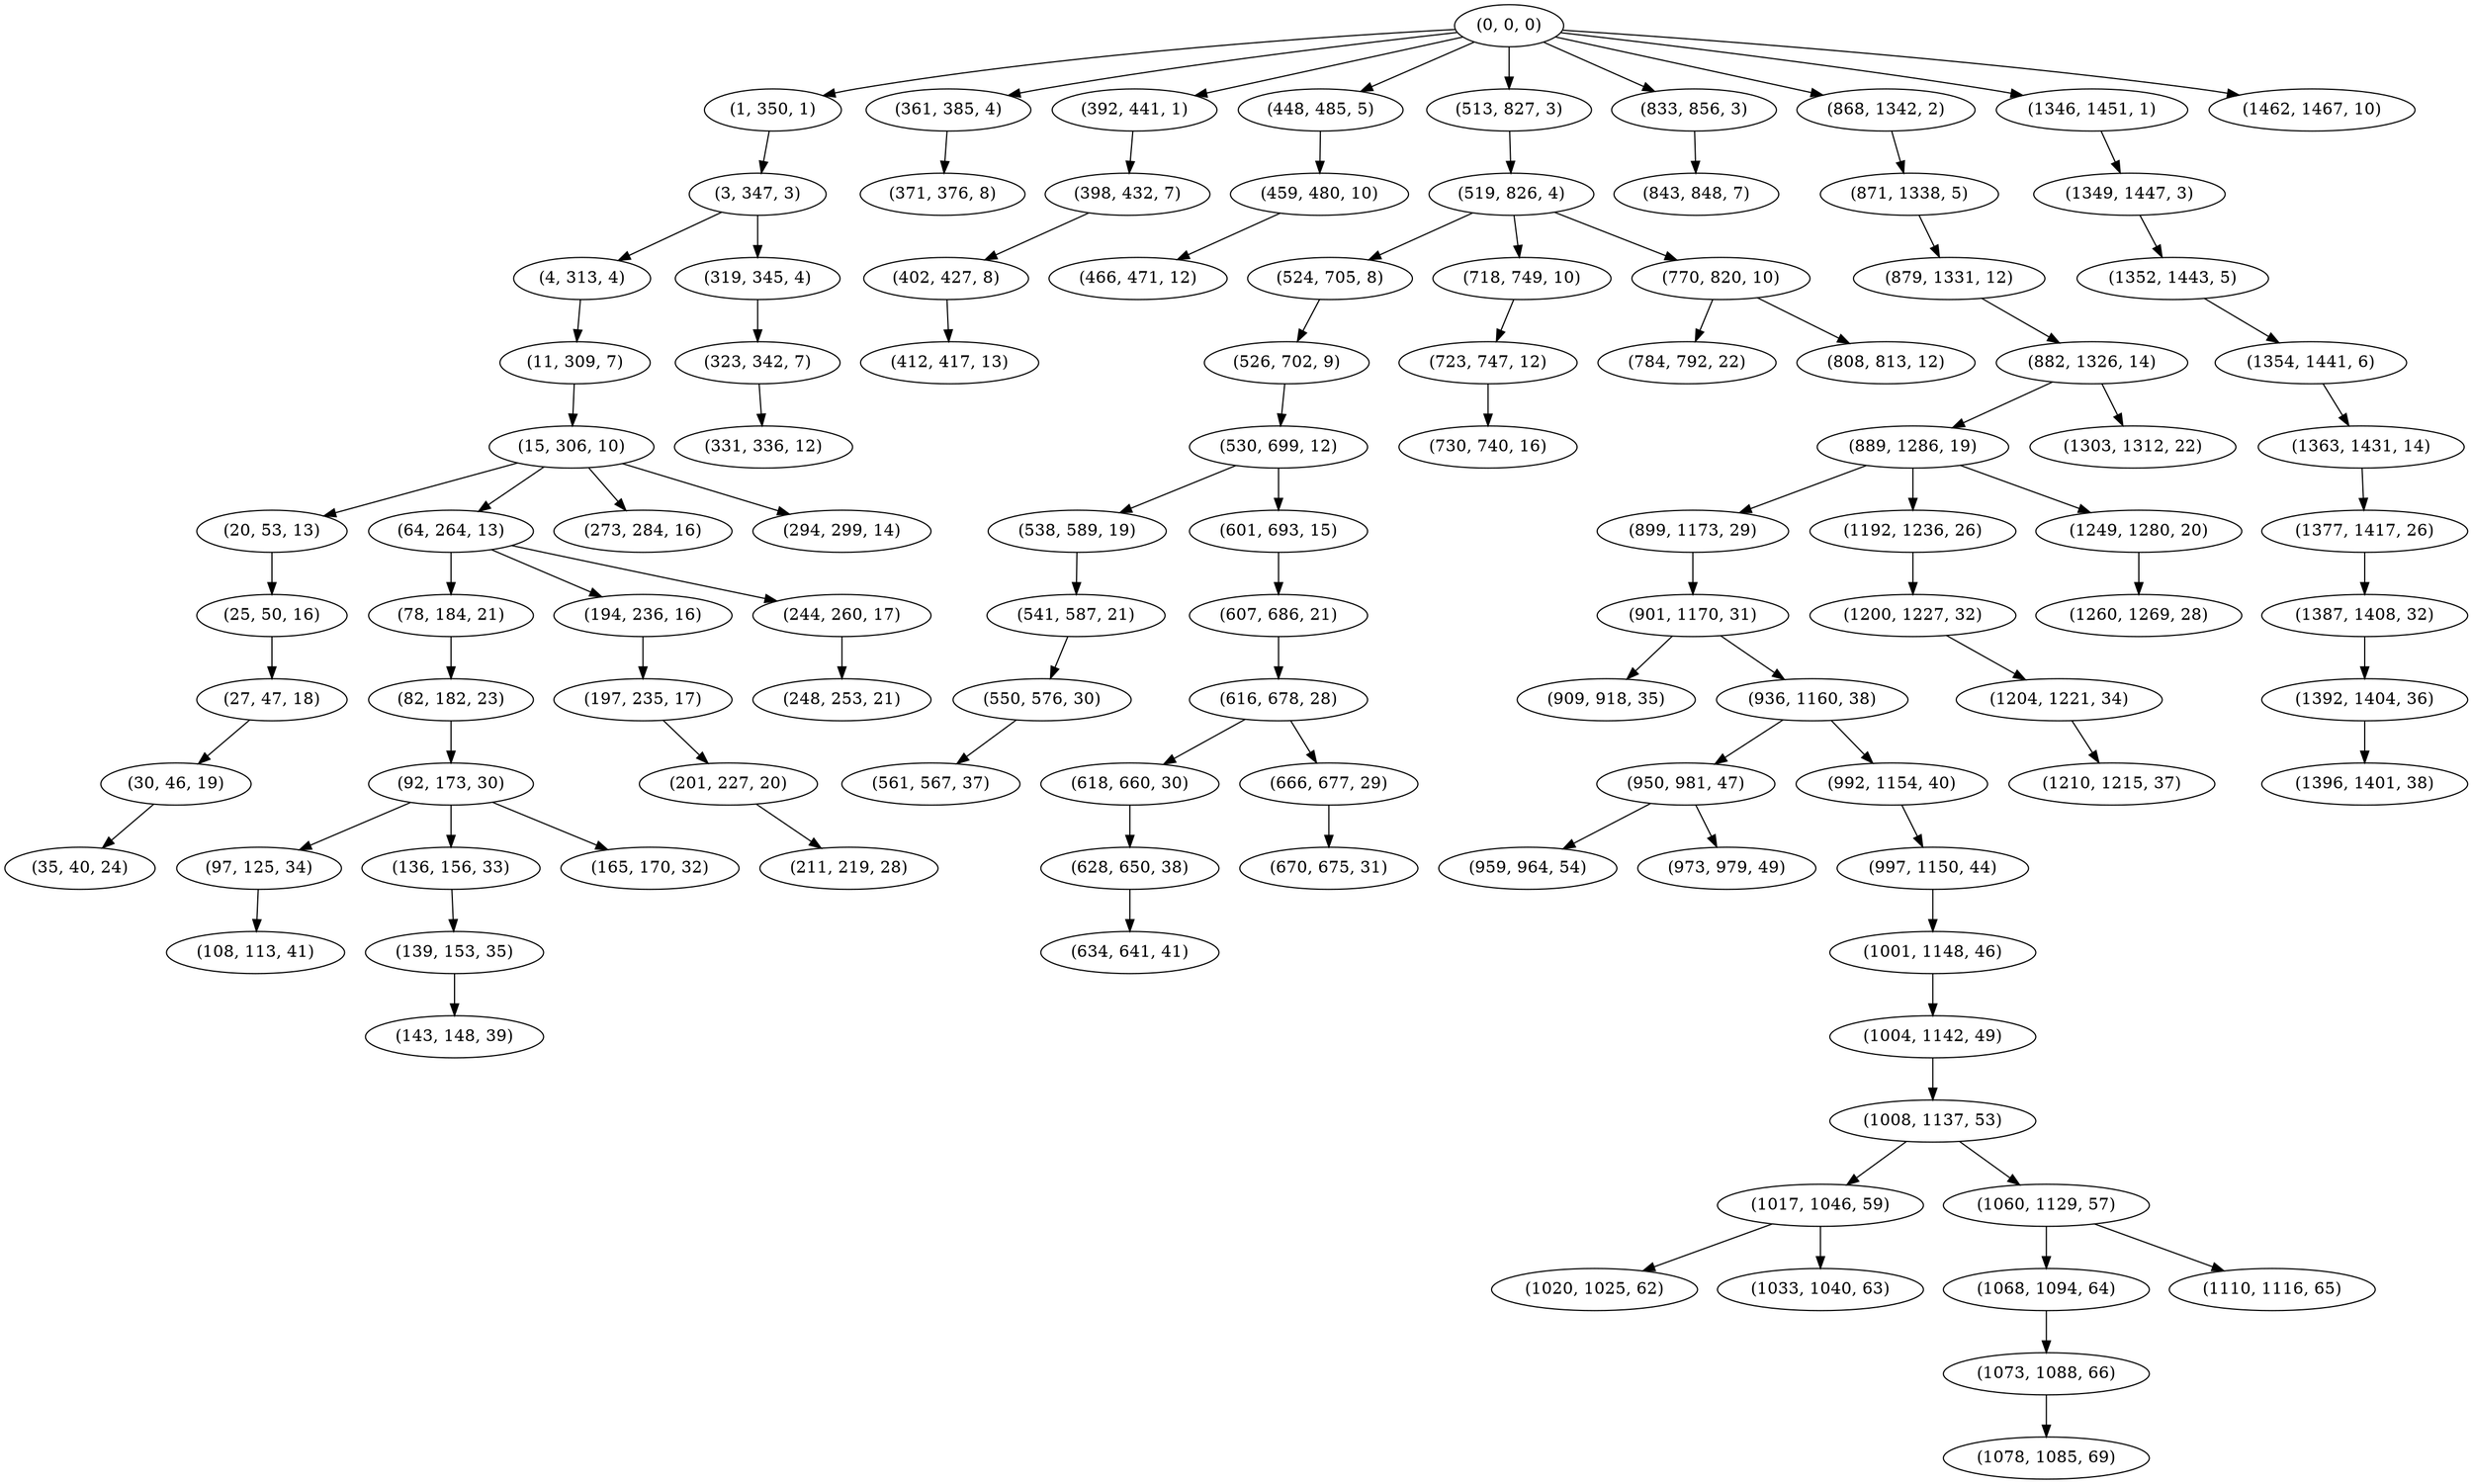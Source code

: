 digraph tree {
    "(0, 0, 0)";
    "(1, 350, 1)";
    "(3, 347, 3)";
    "(4, 313, 4)";
    "(11, 309, 7)";
    "(15, 306, 10)";
    "(20, 53, 13)";
    "(25, 50, 16)";
    "(27, 47, 18)";
    "(30, 46, 19)";
    "(35, 40, 24)";
    "(64, 264, 13)";
    "(78, 184, 21)";
    "(82, 182, 23)";
    "(92, 173, 30)";
    "(97, 125, 34)";
    "(108, 113, 41)";
    "(136, 156, 33)";
    "(139, 153, 35)";
    "(143, 148, 39)";
    "(165, 170, 32)";
    "(194, 236, 16)";
    "(197, 235, 17)";
    "(201, 227, 20)";
    "(211, 219, 28)";
    "(244, 260, 17)";
    "(248, 253, 21)";
    "(273, 284, 16)";
    "(294, 299, 14)";
    "(319, 345, 4)";
    "(323, 342, 7)";
    "(331, 336, 12)";
    "(361, 385, 4)";
    "(371, 376, 8)";
    "(392, 441, 1)";
    "(398, 432, 7)";
    "(402, 427, 8)";
    "(412, 417, 13)";
    "(448, 485, 5)";
    "(459, 480, 10)";
    "(466, 471, 12)";
    "(513, 827, 3)";
    "(519, 826, 4)";
    "(524, 705, 8)";
    "(526, 702, 9)";
    "(530, 699, 12)";
    "(538, 589, 19)";
    "(541, 587, 21)";
    "(550, 576, 30)";
    "(561, 567, 37)";
    "(601, 693, 15)";
    "(607, 686, 21)";
    "(616, 678, 28)";
    "(618, 660, 30)";
    "(628, 650, 38)";
    "(634, 641, 41)";
    "(666, 677, 29)";
    "(670, 675, 31)";
    "(718, 749, 10)";
    "(723, 747, 12)";
    "(730, 740, 16)";
    "(770, 820, 10)";
    "(784, 792, 22)";
    "(808, 813, 12)";
    "(833, 856, 3)";
    "(843, 848, 7)";
    "(868, 1342, 2)";
    "(871, 1338, 5)";
    "(879, 1331, 12)";
    "(882, 1326, 14)";
    "(889, 1286, 19)";
    "(899, 1173, 29)";
    "(901, 1170, 31)";
    "(909, 918, 35)";
    "(936, 1160, 38)";
    "(950, 981, 47)";
    "(959, 964, 54)";
    "(973, 979, 49)";
    "(992, 1154, 40)";
    "(997, 1150, 44)";
    "(1001, 1148, 46)";
    "(1004, 1142, 49)";
    "(1008, 1137, 53)";
    "(1017, 1046, 59)";
    "(1020, 1025, 62)";
    "(1033, 1040, 63)";
    "(1060, 1129, 57)";
    "(1068, 1094, 64)";
    "(1073, 1088, 66)";
    "(1078, 1085, 69)";
    "(1110, 1116, 65)";
    "(1192, 1236, 26)";
    "(1200, 1227, 32)";
    "(1204, 1221, 34)";
    "(1210, 1215, 37)";
    "(1249, 1280, 20)";
    "(1260, 1269, 28)";
    "(1303, 1312, 22)";
    "(1346, 1451, 1)";
    "(1349, 1447, 3)";
    "(1352, 1443, 5)";
    "(1354, 1441, 6)";
    "(1363, 1431, 14)";
    "(1377, 1417, 26)";
    "(1387, 1408, 32)";
    "(1392, 1404, 36)";
    "(1396, 1401, 38)";
    "(1462, 1467, 10)";
    "(0, 0, 0)" -> "(1, 350, 1)";
    "(0, 0, 0)" -> "(361, 385, 4)";
    "(0, 0, 0)" -> "(392, 441, 1)";
    "(0, 0, 0)" -> "(448, 485, 5)";
    "(0, 0, 0)" -> "(513, 827, 3)";
    "(0, 0, 0)" -> "(833, 856, 3)";
    "(0, 0, 0)" -> "(868, 1342, 2)";
    "(0, 0, 0)" -> "(1346, 1451, 1)";
    "(0, 0, 0)" -> "(1462, 1467, 10)";
    "(1, 350, 1)" -> "(3, 347, 3)";
    "(3, 347, 3)" -> "(4, 313, 4)";
    "(3, 347, 3)" -> "(319, 345, 4)";
    "(4, 313, 4)" -> "(11, 309, 7)";
    "(11, 309, 7)" -> "(15, 306, 10)";
    "(15, 306, 10)" -> "(20, 53, 13)";
    "(15, 306, 10)" -> "(64, 264, 13)";
    "(15, 306, 10)" -> "(273, 284, 16)";
    "(15, 306, 10)" -> "(294, 299, 14)";
    "(20, 53, 13)" -> "(25, 50, 16)";
    "(25, 50, 16)" -> "(27, 47, 18)";
    "(27, 47, 18)" -> "(30, 46, 19)";
    "(30, 46, 19)" -> "(35, 40, 24)";
    "(64, 264, 13)" -> "(78, 184, 21)";
    "(64, 264, 13)" -> "(194, 236, 16)";
    "(64, 264, 13)" -> "(244, 260, 17)";
    "(78, 184, 21)" -> "(82, 182, 23)";
    "(82, 182, 23)" -> "(92, 173, 30)";
    "(92, 173, 30)" -> "(97, 125, 34)";
    "(92, 173, 30)" -> "(136, 156, 33)";
    "(92, 173, 30)" -> "(165, 170, 32)";
    "(97, 125, 34)" -> "(108, 113, 41)";
    "(136, 156, 33)" -> "(139, 153, 35)";
    "(139, 153, 35)" -> "(143, 148, 39)";
    "(194, 236, 16)" -> "(197, 235, 17)";
    "(197, 235, 17)" -> "(201, 227, 20)";
    "(201, 227, 20)" -> "(211, 219, 28)";
    "(244, 260, 17)" -> "(248, 253, 21)";
    "(319, 345, 4)" -> "(323, 342, 7)";
    "(323, 342, 7)" -> "(331, 336, 12)";
    "(361, 385, 4)" -> "(371, 376, 8)";
    "(392, 441, 1)" -> "(398, 432, 7)";
    "(398, 432, 7)" -> "(402, 427, 8)";
    "(402, 427, 8)" -> "(412, 417, 13)";
    "(448, 485, 5)" -> "(459, 480, 10)";
    "(459, 480, 10)" -> "(466, 471, 12)";
    "(513, 827, 3)" -> "(519, 826, 4)";
    "(519, 826, 4)" -> "(524, 705, 8)";
    "(519, 826, 4)" -> "(718, 749, 10)";
    "(519, 826, 4)" -> "(770, 820, 10)";
    "(524, 705, 8)" -> "(526, 702, 9)";
    "(526, 702, 9)" -> "(530, 699, 12)";
    "(530, 699, 12)" -> "(538, 589, 19)";
    "(530, 699, 12)" -> "(601, 693, 15)";
    "(538, 589, 19)" -> "(541, 587, 21)";
    "(541, 587, 21)" -> "(550, 576, 30)";
    "(550, 576, 30)" -> "(561, 567, 37)";
    "(601, 693, 15)" -> "(607, 686, 21)";
    "(607, 686, 21)" -> "(616, 678, 28)";
    "(616, 678, 28)" -> "(618, 660, 30)";
    "(616, 678, 28)" -> "(666, 677, 29)";
    "(618, 660, 30)" -> "(628, 650, 38)";
    "(628, 650, 38)" -> "(634, 641, 41)";
    "(666, 677, 29)" -> "(670, 675, 31)";
    "(718, 749, 10)" -> "(723, 747, 12)";
    "(723, 747, 12)" -> "(730, 740, 16)";
    "(770, 820, 10)" -> "(784, 792, 22)";
    "(770, 820, 10)" -> "(808, 813, 12)";
    "(833, 856, 3)" -> "(843, 848, 7)";
    "(868, 1342, 2)" -> "(871, 1338, 5)";
    "(871, 1338, 5)" -> "(879, 1331, 12)";
    "(879, 1331, 12)" -> "(882, 1326, 14)";
    "(882, 1326, 14)" -> "(889, 1286, 19)";
    "(882, 1326, 14)" -> "(1303, 1312, 22)";
    "(889, 1286, 19)" -> "(899, 1173, 29)";
    "(889, 1286, 19)" -> "(1192, 1236, 26)";
    "(889, 1286, 19)" -> "(1249, 1280, 20)";
    "(899, 1173, 29)" -> "(901, 1170, 31)";
    "(901, 1170, 31)" -> "(909, 918, 35)";
    "(901, 1170, 31)" -> "(936, 1160, 38)";
    "(936, 1160, 38)" -> "(950, 981, 47)";
    "(936, 1160, 38)" -> "(992, 1154, 40)";
    "(950, 981, 47)" -> "(959, 964, 54)";
    "(950, 981, 47)" -> "(973, 979, 49)";
    "(992, 1154, 40)" -> "(997, 1150, 44)";
    "(997, 1150, 44)" -> "(1001, 1148, 46)";
    "(1001, 1148, 46)" -> "(1004, 1142, 49)";
    "(1004, 1142, 49)" -> "(1008, 1137, 53)";
    "(1008, 1137, 53)" -> "(1017, 1046, 59)";
    "(1008, 1137, 53)" -> "(1060, 1129, 57)";
    "(1017, 1046, 59)" -> "(1020, 1025, 62)";
    "(1017, 1046, 59)" -> "(1033, 1040, 63)";
    "(1060, 1129, 57)" -> "(1068, 1094, 64)";
    "(1060, 1129, 57)" -> "(1110, 1116, 65)";
    "(1068, 1094, 64)" -> "(1073, 1088, 66)";
    "(1073, 1088, 66)" -> "(1078, 1085, 69)";
    "(1192, 1236, 26)" -> "(1200, 1227, 32)";
    "(1200, 1227, 32)" -> "(1204, 1221, 34)";
    "(1204, 1221, 34)" -> "(1210, 1215, 37)";
    "(1249, 1280, 20)" -> "(1260, 1269, 28)";
    "(1346, 1451, 1)" -> "(1349, 1447, 3)";
    "(1349, 1447, 3)" -> "(1352, 1443, 5)";
    "(1352, 1443, 5)" -> "(1354, 1441, 6)";
    "(1354, 1441, 6)" -> "(1363, 1431, 14)";
    "(1363, 1431, 14)" -> "(1377, 1417, 26)";
    "(1377, 1417, 26)" -> "(1387, 1408, 32)";
    "(1387, 1408, 32)" -> "(1392, 1404, 36)";
    "(1392, 1404, 36)" -> "(1396, 1401, 38)";
}
